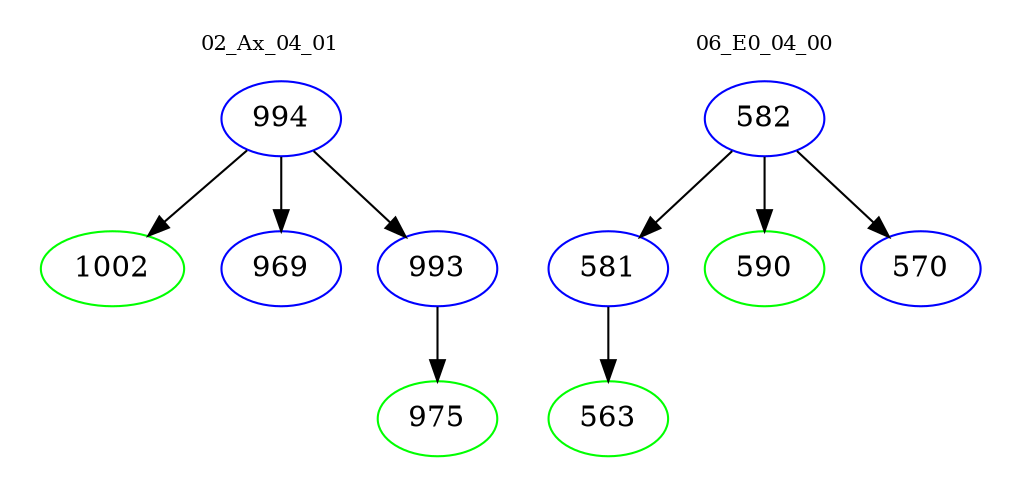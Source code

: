 digraph{
subgraph cluster_0 {
color = white
label = "02_Ax_04_01";
fontsize=10;
T0_994 [label="994", color="blue"]
T0_994 -> T0_1002 [color="black"]
T0_1002 [label="1002", color="green"]
T0_994 -> T0_969 [color="black"]
T0_969 [label="969", color="blue"]
T0_994 -> T0_993 [color="black"]
T0_993 [label="993", color="blue"]
T0_993 -> T0_975 [color="black"]
T0_975 [label="975", color="green"]
}
subgraph cluster_1 {
color = white
label = "06_E0_04_00";
fontsize=10;
T1_582 [label="582", color="blue"]
T1_582 -> T1_581 [color="black"]
T1_581 [label="581", color="blue"]
T1_581 -> T1_563 [color="black"]
T1_563 [label="563", color="green"]
T1_582 -> T1_590 [color="black"]
T1_590 [label="590", color="green"]
T1_582 -> T1_570 [color="black"]
T1_570 [label="570", color="blue"]
}
}
